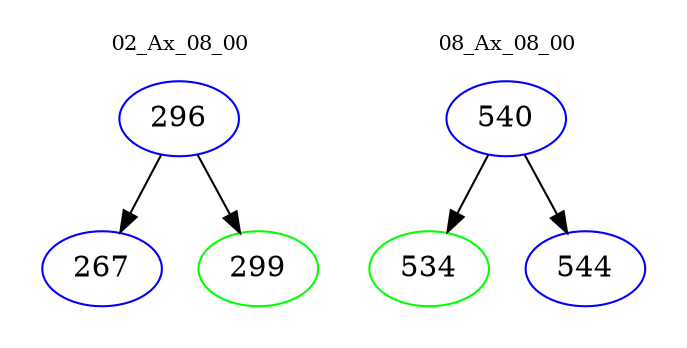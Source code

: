 digraph{
subgraph cluster_0 {
color = white
label = "02_Ax_08_00";
fontsize=10;
T0_296 [label="296", color="blue"]
T0_296 -> T0_267 [color="black"]
T0_267 [label="267", color="blue"]
T0_296 -> T0_299 [color="black"]
T0_299 [label="299", color="green"]
}
subgraph cluster_1 {
color = white
label = "08_Ax_08_00";
fontsize=10;
T1_540 [label="540", color="blue"]
T1_540 -> T1_534 [color="black"]
T1_534 [label="534", color="green"]
T1_540 -> T1_544 [color="black"]
T1_544 [label="544", color="blue"]
}
}
